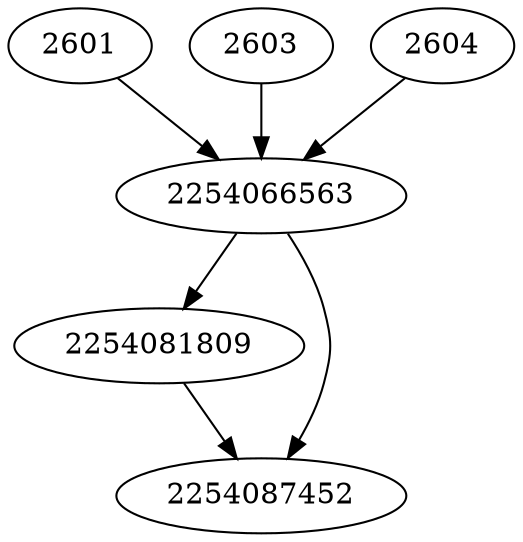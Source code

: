 strict digraph  {
2254066563;
2601;
2603;
2604;
2254081809;
2254087452;
2254066563 -> 2254081809;
2254066563 -> 2254087452;
2601 -> 2254066563;
2603 -> 2254066563;
2604 -> 2254066563;
2254081809 -> 2254087452;
}
